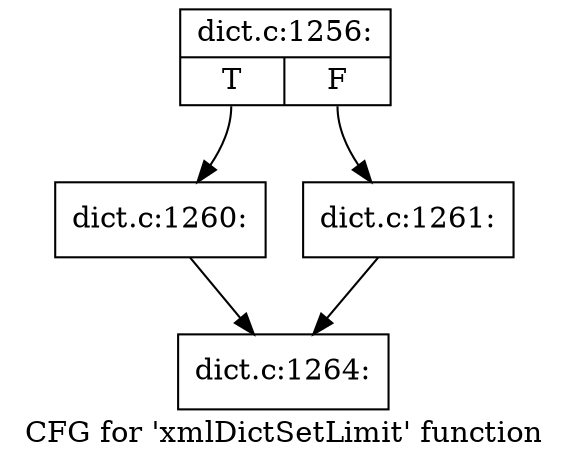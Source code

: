 digraph "CFG for 'xmlDictSetLimit' function" {
	label="CFG for 'xmlDictSetLimit' function";

	Node0x55a8bbb02a20 [shape=record,label="{dict.c:1256:|{<s0>T|<s1>F}}"];
	Node0x55a8bbb02a20:s0 -> Node0x55a8bbb053b0;
	Node0x55a8bbb02a20:s1 -> Node0x55a8bbb05400;
	Node0x55a8bbb053b0 [shape=record,label="{dict.c:1260:}"];
	Node0x55a8bbb053b0 -> Node0x55a8bbb047d0;
	Node0x55a8bbb05400 [shape=record,label="{dict.c:1261:}"];
	Node0x55a8bbb05400 -> Node0x55a8bbb047d0;
	Node0x55a8bbb047d0 [shape=record,label="{dict.c:1264:}"];
}
